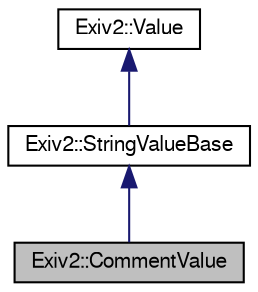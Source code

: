 digraph "Exiv2::CommentValue"
{
  edge [fontname="FreeSans",fontsize="10",labelfontname="FreeSans",labelfontsize="10"];
  node [fontname="FreeSans",fontsize="10",shape=record];
  Node1 [label="Exiv2::CommentValue",height=0.2,width=0.4,color="black", fillcolor="grey75", style="filled" fontcolor="black"];
  Node2 -> Node1 [dir="back",color="midnightblue",fontsize="10",style="solid",fontname="FreeSans"];
  Node2 [label="Exiv2::StringValueBase",height=0.2,width=0.4,color="black", fillcolor="white", style="filled",URL="$classExiv2_1_1StringValueBase.html",tooltip="Abstract base class for a string based Value type. "];
  Node3 -> Node2 [dir="back",color="midnightblue",fontsize="10",style="solid",fontname="FreeSans"];
  Node3 [label="Exiv2::Value",height=0.2,width=0.4,color="black", fillcolor="white", style="filled",URL="$classExiv2_1_1Value.html",tooltip="Common interface for all types of values used with metadata. "];
}
